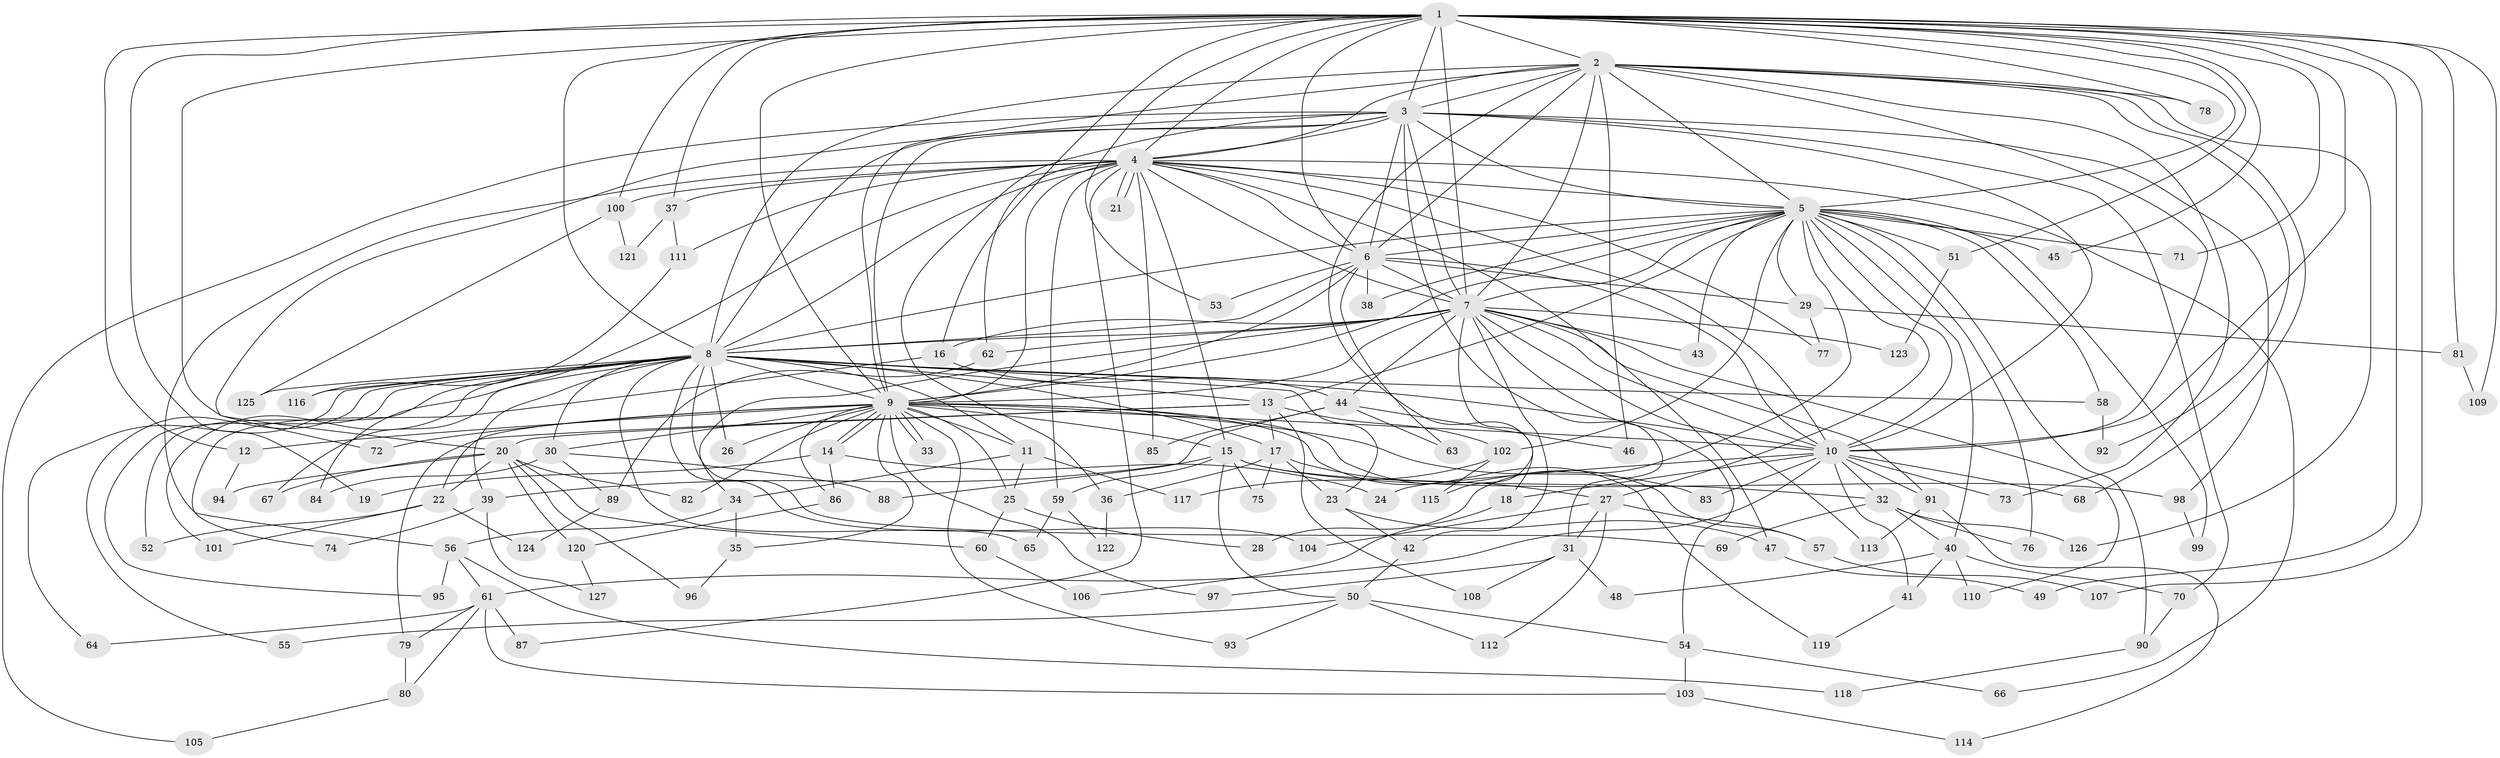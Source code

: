 // coarse degree distribution, {37: 0.010638297872340425, 13: 0.010638297872340425, 24: 0.010638297872340425, 21: 0.010638297872340425, 10: 0.010638297872340425, 17: 0.010638297872340425, 25: 0.010638297872340425, 15: 0.010638297872340425, 5: 0.0425531914893617, 2: 0.5212765957446809, 14: 0.010638297872340425, 4: 0.09574468085106383, 8: 0.031914893617021274, 7: 0.0425531914893617, 3: 0.13829787234042554, 6: 0.02127659574468085, 1: 0.010638297872340425}
// Generated by graph-tools (version 1.1) at 2025/23/03/03/25 07:23:47]
// undirected, 127 vertices, 279 edges
graph export_dot {
graph [start="1"]
  node [color=gray90,style=filled];
  1;
  2;
  3;
  4;
  5;
  6;
  7;
  8;
  9;
  10;
  11;
  12;
  13;
  14;
  15;
  16;
  17;
  18;
  19;
  20;
  21;
  22;
  23;
  24;
  25;
  26;
  27;
  28;
  29;
  30;
  31;
  32;
  33;
  34;
  35;
  36;
  37;
  38;
  39;
  40;
  41;
  42;
  43;
  44;
  45;
  46;
  47;
  48;
  49;
  50;
  51;
  52;
  53;
  54;
  55;
  56;
  57;
  58;
  59;
  60;
  61;
  62;
  63;
  64;
  65;
  66;
  67;
  68;
  69;
  70;
  71;
  72;
  73;
  74;
  75;
  76;
  77;
  78;
  79;
  80;
  81;
  82;
  83;
  84;
  85;
  86;
  87;
  88;
  89;
  90;
  91;
  92;
  93;
  94;
  95;
  96;
  97;
  98;
  99;
  100;
  101;
  102;
  103;
  104;
  105;
  106;
  107;
  108;
  109;
  110;
  111;
  112;
  113;
  114;
  115;
  116;
  117;
  118;
  119;
  120;
  121;
  122;
  123;
  124;
  125;
  126;
  127;
  1 -- 2;
  1 -- 3;
  1 -- 4;
  1 -- 5;
  1 -- 6;
  1 -- 7;
  1 -- 8;
  1 -- 9;
  1 -- 10;
  1 -- 12;
  1 -- 16;
  1 -- 19;
  1 -- 20;
  1 -- 37;
  1 -- 45;
  1 -- 49;
  1 -- 51;
  1 -- 53;
  1 -- 71;
  1 -- 78;
  1 -- 81;
  1 -- 100;
  1 -- 107;
  1 -- 109;
  2 -- 3;
  2 -- 4;
  2 -- 5;
  2 -- 6;
  2 -- 7;
  2 -- 8;
  2 -- 9;
  2 -- 10;
  2 -- 18;
  2 -- 46;
  2 -- 68;
  2 -- 73;
  2 -- 78;
  2 -- 92;
  2 -- 126;
  3 -- 4;
  3 -- 5;
  3 -- 6;
  3 -- 7;
  3 -- 8;
  3 -- 9;
  3 -- 10;
  3 -- 31;
  3 -- 36;
  3 -- 70;
  3 -- 72;
  3 -- 98;
  3 -- 105;
  4 -- 5;
  4 -- 6;
  4 -- 7;
  4 -- 8;
  4 -- 9;
  4 -- 10;
  4 -- 15;
  4 -- 21;
  4 -- 21;
  4 -- 37;
  4 -- 47;
  4 -- 56;
  4 -- 59;
  4 -- 62;
  4 -- 66;
  4 -- 77;
  4 -- 84;
  4 -- 85;
  4 -- 87;
  4 -- 100;
  4 -- 111;
  5 -- 6;
  5 -- 7;
  5 -- 8;
  5 -- 9;
  5 -- 10;
  5 -- 13;
  5 -- 27;
  5 -- 28;
  5 -- 29;
  5 -- 38;
  5 -- 40;
  5 -- 43;
  5 -- 45;
  5 -- 51;
  5 -- 58;
  5 -- 71;
  5 -- 76;
  5 -- 90;
  5 -- 99;
  5 -- 102;
  6 -- 7;
  6 -- 8;
  6 -- 9;
  6 -- 10;
  6 -- 29;
  6 -- 38;
  6 -- 53;
  6 -- 63;
  7 -- 8;
  7 -- 9;
  7 -- 10;
  7 -- 16;
  7 -- 34;
  7 -- 42;
  7 -- 43;
  7 -- 44;
  7 -- 54;
  7 -- 62;
  7 -- 91;
  7 -- 110;
  7 -- 113;
  7 -- 115;
  7 -- 123;
  8 -- 9;
  8 -- 10;
  8 -- 11;
  8 -- 13;
  8 -- 17;
  8 -- 23;
  8 -- 26;
  8 -- 30;
  8 -- 39;
  8 -- 52;
  8 -- 55;
  8 -- 58;
  8 -- 64;
  8 -- 65;
  8 -- 67;
  8 -- 69;
  8 -- 95;
  8 -- 101;
  8 -- 104;
  8 -- 116;
  8 -- 125;
  9 -- 10;
  9 -- 11;
  9 -- 12;
  9 -- 14;
  9 -- 14;
  9 -- 15;
  9 -- 22;
  9 -- 25;
  9 -- 26;
  9 -- 30;
  9 -- 33;
  9 -- 33;
  9 -- 35;
  9 -- 57;
  9 -- 72;
  9 -- 82;
  9 -- 83;
  9 -- 86;
  9 -- 93;
  9 -- 97;
  9 -- 119;
  10 -- 18;
  10 -- 24;
  10 -- 32;
  10 -- 41;
  10 -- 61;
  10 -- 68;
  10 -- 73;
  10 -- 83;
  10 -- 91;
  11 -- 25;
  11 -- 34;
  11 -- 117;
  12 -- 94;
  13 -- 17;
  13 -- 20;
  13 -- 79;
  13 -- 102;
  13 -- 108;
  14 -- 19;
  14 -- 24;
  14 -- 86;
  15 -- 32;
  15 -- 39;
  15 -- 50;
  15 -- 59;
  15 -- 75;
  15 -- 98;
  16 -- 44;
  16 -- 74;
  17 -- 23;
  17 -- 27;
  17 -- 36;
  17 -- 75;
  18 -- 106;
  20 -- 22;
  20 -- 60;
  20 -- 67;
  20 -- 82;
  20 -- 94;
  20 -- 96;
  20 -- 120;
  22 -- 52;
  22 -- 101;
  22 -- 124;
  23 -- 42;
  23 -- 47;
  25 -- 28;
  25 -- 60;
  27 -- 31;
  27 -- 57;
  27 -- 104;
  27 -- 112;
  29 -- 77;
  29 -- 81;
  30 -- 84;
  30 -- 88;
  30 -- 89;
  31 -- 48;
  31 -- 97;
  31 -- 108;
  32 -- 40;
  32 -- 69;
  32 -- 76;
  32 -- 126;
  34 -- 35;
  34 -- 56;
  35 -- 96;
  36 -- 122;
  37 -- 111;
  37 -- 121;
  39 -- 74;
  39 -- 127;
  40 -- 41;
  40 -- 48;
  40 -- 70;
  40 -- 110;
  41 -- 119;
  42 -- 50;
  44 -- 46;
  44 -- 63;
  44 -- 85;
  44 -- 88;
  47 -- 49;
  50 -- 54;
  50 -- 55;
  50 -- 93;
  50 -- 112;
  51 -- 123;
  54 -- 66;
  54 -- 103;
  56 -- 61;
  56 -- 95;
  56 -- 118;
  57 -- 107;
  58 -- 92;
  59 -- 65;
  59 -- 122;
  60 -- 106;
  61 -- 64;
  61 -- 79;
  61 -- 80;
  61 -- 87;
  61 -- 103;
  62 -- 89;
  70 -- 90;
  79 -- 80;
  80 -- 105;
  81 -- 109;
  86 -- 120;
  89 -- 124;
  90 -- 118;
  91 -- 113;
  91 -- 114;
  98 -- 99;
  100 -- 121;
  100 -- 125;
  102 -- 115;
  102 -- 117;
  103 -- 114;
  111 -- 116;
  120 -- 127;
}
